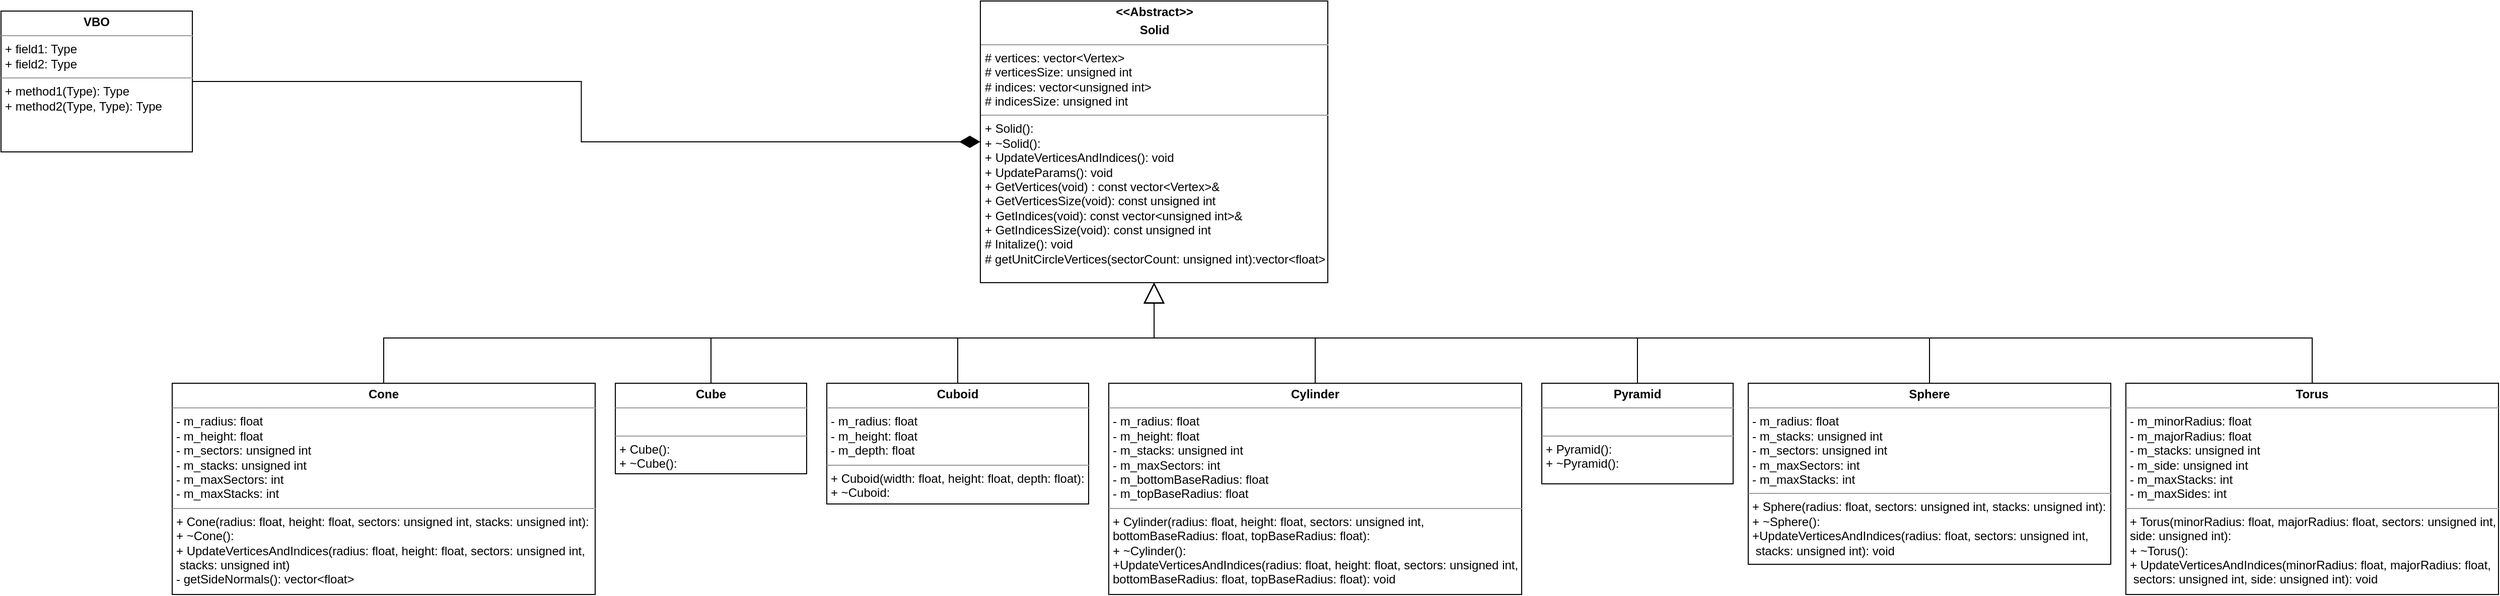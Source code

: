 <mxfile version="24.7.7">
  <diagram name="Page-1" id="c4acf3e9-155e-7222-9cf6-157b1a14988f">
    <mxGraphModel dx="3056" dy="2235" grid="1" gridSize="10" guides="1" tooltips="1" connect="1" arrows="1" fold="1" page="1" pageScale="1" pageWidth="850" pageHeight="1100" background="none" math="0" shadow="0">
      <root>
        <mxCell id="0" />
        <mxCell id="1" parent="0" />
        <mxCell id="TyOxrx3Ak4QjkrmD2tyw-1" value="&lt;p style=&quot;margin:0px;margin-top:4px;text-align:center;&quot;&gt;&lt;b&gt;&amp;lt;&amp;lt;Abstract&amp;gt;&amp;gt;&lt;/b&gt;&lt;/p&gt;&lt;p style=&quot;margin:0px;margin-top:4px;text-align:center;&quot;&gt;&lt;b&gt;Solid&lt;/b&gt;&lt;/p&gt;&lt;hr size=&quot;1&quot;&gt;&lt;p style=&quot;margin:0px;margin-left:4px;&quot;&gt;# vertices: vector&amp;lt;Vertex&amp;gt;&lt;br&gt;# verticesSize: unsigned int&lt;/p&gt;&lt;p style=&quot;margin:0px;margin-left:4px;&quot;&gt;# indices: vector&amp;lt;unsigned int&amp;gt;&lt;/p&gt;&lt;p style=&quot;margin:0px;margin-left:4px;&quot;&gt;# indicesSize: unsigned int&lt;/p&gt;&lt;hr size=&quot;1&quot;&gt;&lt;p style=&quot;margin:0px;margin-left:4px;&quot;&gt;+ Solid():&lt;/p&gt;&lt;p style=&quot;margin:0px;margin-left:4px;&quot;&gt;+ ~Solid():&lt;br&gt;+ UpdateVerticesAndIndices(): void&lt;/p&gt;&lt;p style=&quot;margin:0px;margin-left:4px;&quot;&gt;+ UpdateParams(): void&lt;/p&gt;&lt;p style=&quot;margin:0px;margin-left:4px;&quot;&gt;+ GetVertices(void) : const vector&amp;lt;Vertex&amp;gt;&amp;amp;&lt;/p&gt;&lt;p style=&quot;margin:0px;margin-left:4px;&quot;&gt;+ GetVerticesSize(void): const unsigned int&lt;/p&gt;&lt;p style=&quot;margin:0px;margin-left:4px;&quot;&gt;+ GetIndices(void): const vector&amp;lt;unsigned int&amp;gt;&amp;amp;&lt;/p&gt;&lt;p style=&quot;margin:0px;margin-left:4px;&quot;&gt;+ GetIndicesSize(void): const unsigned int&lt;/p&gt;&lt;p style=&quot;margin:0px;margin-left:4px;&quot;&gt;# Initalize(): void&lt;/p&gt;&lt;p style=&quot;margin:0px;margin-left:4px;&quot;&gt;# getUnitCircleVertices(sectorCount: unsigned int):&lt;span style=&quot;background-color: initial;&quot;&gt;vector&amp;lt;float&amp;gt;&lt;/span&gt;&lt;/p&gt;&lt;p style=&quot;margin:0px;margin-left:4px;&quot;&gt;&lt;br&gt;&lt;/p&gt;" style="verticalAlign=top;align=left;overflow=fill;fontSize=12;fontFamily=Helvetica;html=1;rounded=0;shadow=0;comic=0;labelBackgroundColor=none;strokeWidth=1" vertex="1" parent="1">
          <mxGeometry x="512.5" y="-140" width="345" height="280" as="geometry" />
        </mxCell>
        <mxCell id="TyOxrx3Ak4QjkrmD2tyw-10" style="edgeStyle=orthogonalEdgeStyle;rounded=0;orthogonalLoop=1;jettySize=auto;html=1;exitX=0.5;exitY=0;exitDx=0;exitDy=0;entryX=0.5;entryY=1;entryDx=0;entryDy=0;endArrow=block;endFill=0;endSize=18;" edge="1" parent="1" source="TyOxrx3Ak4QjkrmD2tyw-2" target="TyOxrx3Ak4QjkrmD2tyw-1">
          <mxGeometry relative="1" as="geometry" />
        </mxCell>
        <mxCell id="TyOxrx3Ak4QjkrmD2tyw-2" value="&lt;p style=&quot;margin:0px;margin-top:4px;text-align:center;&quot;&gt;&lt;b&gt;Cone&lt;/b&gt;&lt;/p&gt;&lt;hr size=&quot;1&quot;&gt;&lt;p style=&quot;margin:0px;margin-left:4px;&quot;&gt;- m_radius: float&lt;br&gt;- m_height: float&lt;/p&gt;&lt;p style=&quot;margin:0px;margin-left:4px;&quot;&gt;&lt;span style=&quot;white-space-collapse: collapse;&quot;&gt;- m_sectors:&amp;nbsp;&lt;/span&gt;&lt;span style=&quot;background-color: initial;&quot;&gt;unsigned int&lt;/span&gt;&lt;span style=&quot;background-color: initial;&quot;&gt;&amp;nbsp;&lt;/span&gt;&lt;/p&gt;&lt;p style=&quot;margin:0px;margin-left:4px;&quot;&gt;&lt;span style=&quot;white-space-collapse: collapse;&quot;&gt;- m_stacks:&amp;nbsp;&lt;/span&gt;&lt;span style=&quot;background-color: initial;&quot;&gt;unsigned int&lt;/span&gt;&lt;span style=&quot;background-color: initial;&quot;&gt;&amp;nbsp;&lt;/span&gt;&lt;/p&gt;&lt;p style=&quot;margin:0px;margin-left:4px;&quot;&gt;&lt;span style=&quot;white-space-collapse: collapse;&quot;&gt;- m_maxSectors: int&lt;/span&gt;&lt;/p&gt;&lt;p style=&quot;margin:0px;margin-left:4px;&quot;&gt;&lt;span style=&quot;white-space-collapse: collapse;&quot;&gt;- m_maxStacks: int&lt;/span&gt;&lt;/p&gt;&lt;hr size=&quot;1&quot;&gt;&lt;p style=&quot;margin:0px;margin-left:4px;&quot;&gt;+ Cone(radius: float, height: float, sectors: unsigned int, stacks: unsigned int):&amp;nbsp;&lt;br&gt;+ ~Cone():&lt;/p&gt;&lt;p style=&quot;margin:0px;margin-left:4px;&quot;&gt;+ UpdateVerticesAndIndices(&lt;span style=&quot;background-color: initial;&quot;&gt;radius: float, height: float, sectors: unsigned int,&lt;/span&gt;&lt;/p&gt;&lt;p style=&quot;margin:0px;margin-left:4px;&quot;&gt;&lt;span style=&quot;background-color: initial;&quot;&gt;&amp;nbsp;stacks: unsigned int)&lt;/span&gt;&lt;/p&gt;&lt;p style=&quot;margin:0px;margin-left:4px;&quot;&gt;&lt;span style=&quot;background-color: initial;&quot;&gt;- getSideNormals(): vector&amp;lt;float&amp;gt;&lt;/span&gt;&lt;/p&gt;&lt;p style=&quot;margin:0px;margin-left:4px;&quot;&gt;&lt;br&gt;&lt;/p&gt;" style="verticalAlign=top;align=left;overflow=fill;fontSize=12;fontFamily=Helvetica;html=1;rounded=0;shadow=0;comic=0;labelBackgroundColor=none;strokeWidth=1" vertex="1" parent="1">
          <mxGeometry x="-290" y="240" width="420" height="210" as="geometry" />
        </mxCell>
        <mxCell id="TyOxrx3Ak4QjkrmD2tyw-12" style="edgeStyle=orthogonalEdgeStyle;rounded=0;orthogonalLoop=1;jettySize=auto;html=1;exitX=0.5;exitY=0;exitDx=0;exitDy=0;entryX=0.5;entryY=1;entryDx=0;entryDy=0;endArrow=block;endFill=0;endSize=18;" edge="1" parent="1" source="TyOxrx3Ak4QjkrmD2tyw-3" target="TyOxrx3Ak4QjkrmD2tyw-1">
          <mxGeometry relative="1" as="geometry" />
        </mxCell>
        <mxCell id="TyOxrx3Ak4QjkrmD2tyw-3" value="&lt;p style=&quot;margin:0px;margin-top:4px;text-align:center;&quot;&gt;&lt;b&gt;Cube&lt;/b&gt;&lt;/p&gt;&lt;hr size=&quot;1&quot;&gt;&lt;p style=&quot;margin:0px;margin-left:4px;&quot;&gt;&lt;br&gt;&lt;/p&gt;&lt;hr size=&quot;1&quot;&gt;&lt;p style=&quot;margin:0px;margin-left:4px;&quot;&gt;+ Cube():&amp;nbsp;&lt;br&gt;+ ~Cube():&amp;nbsp;&lt;/p&gt;" style="verticalAlign=top;align=left;overflow=fill;fontSize=12;fontFamily=Helvetica;html=1;rounded=0;shadow=0;comic=0;labelBackgroundColor=none;strokeWidth=1" vertex="1" parent="1">
          <mxGeometry x="150" y="240" width="190" height="90" as="geometry" />
        </mxCell>
        <mxCell id="TyOxrx3Ak4QjkrmD2tyw-13" style="edgeStyle=orthogonalEdgeStyle;rounded=0;orthogonalLoop=1;jettySize=auto;html=1;exitX=0.5;exitY=0;exitDx=0;exitDy=0;entryX=0.5;entryY=1;entryDx=0;entryDy=0;endArrow=block;endFill=0;endSize=18;" edge="1" parent="1" source="TyOxrx3Ak4QjkrmD2tyw-4" target="TyOxrx3Ak4QjkrmD2tyw-1">
          <mxGeometry relative="1" as="geometry" />
        </mxCell>
        <mxCell id="TyOxrx3Ak4QjkrmD2tyw-4" value="&lt;p style=&quot;margin:0px;margin-top:4px;text-align:center;&quot;&gt;&lt;b&gt;Cuboid&lt;/b&gt;&lt;/p&gt;&lt;hr size=&quot;1&quot;&gt;&lt;p style=&quot;margin:0px;margin-left:4px;&quot;&gt;- m_radius: float&lt;br&gt;- m_height: float&lt;/p&gt;&lt;p style=&quot;margin:0px;margin-left:4px;&quot;&gt;- m_depth: float&lt;/p&gt;&lt;hr size=&quot;1&quot;&gt;&lt;p style=&quot;margin:0px;margin-left:4px;&quot;&gt;+ Cuboid(width: float, height: float, depth: float):&lt;br&gt;+ ~Cuboid:&lt;/p&gt;" style="verticalAlign=top;align=left;overflow=fill;fontSize=12;fontFamily=Helvetica;html=1;rounded=0;shadow=0;comic=0;labelBackgroundColor=none;strokeWidth=1" vertex="1" parent="1">
          <mxGeometry x="360" y="240" width="260" height="120" as="geometry" />
        </mxCell>
        <mxCell id="TyOxrx3Ak4QjkrmD2tyw-14" style="edgeStyle=orthogonalEdgeStyle;rounded=0;orthogonalLoop=1;jettySize=auto;html=1;exitX=0.5;exitY=0;exitDx=0;exitDy=0;entryX=0.5;entryY=1;entryDx=0;entryDy=0;endArrow=block;endFill=0;endSize=18;" edge="1" parent="1" source="TyOxrx3Ak4QjkrmD2tyw-5" target="TyOxrx3Ak4QjkrmD2tyw-1">
          <mxGeometry relative="1" as="geometry" />
        </mxCell>
        <mxCell id="TyOxrx3Ak4QjkrmD2tyw-5" value="&lt;p style=&quot;margin:0px;margin-top:4px;text-align:center;&quot;&gt;&lt;b&gt;Cylinder&lt;/b&gt;&lt;/p&gt;&lt;hr size=&quot;1&quot;&gt;&lt;p style=&quot;margin: 0px 0px 0px 4px;&quot;&gt;- m_radius: float&lt;br&gt;- m_height: float&lt;/p&gt;&lt;div&gt;&lt;p style=&quot;margin: 0px 0px 0px 4px;&quot;&gt;- m_stacks:&amp;nbsp;&lt;span style=&quot;background-color: initial;&quot;&gt;unsigned int&lt;/span&gt;&lt;span style=&quot;background-color: initial;&quot;&gt;&amp;nbsp;&lt;/span&gt;&lt;/p&gt;&lt;p style=&quot;margin: 0px 0px 0px 4px;&quot;&gt;- m_maxSectors: int&lt;/p&gt;&lt;p style=&quot;margin: 0px 0px 0px 4px;&quot;&gt;&lt;span style=&quot;white-space-collapse: collapse;&quot;&gt;- m_bottomBaseRadius: float&lt;/span&gt;&lt;/p&gt;&lt;p style=&quot;margin: 0px 0px 0px 4px;&quot;&gt;&lt;span style=&quot;white-space-collapse: collapse;&quot;&gt;- m_topBaseRadius: float&lt;/span&gt;&lt;/p&gt;&lt;/div&gt;&lt;hr size=&quot;1&quot;&gt;&lt;p style=&quot;margin:0px;margin-left:4px;&quot;&gt;+ Cylinder(radius: float, height: float, sectors: unsigned int,&lt;/p&gt;&lt;p style=&quot;margin:0px;margin-left:4px;&quot;&gt;bottomBaseRadius: float, topBaseRadius: float):&amp;nbsp;&lt;br&gt;+ ~Cylinder():&lt;/p&gt;&lt;p style=&quot;margin:0px;margin-left:4px;&quot;&gt;+UpdateVerticesAndIndices(&lt;span style=&quot;background-color: initial;&quot;&gt;radius: float, height: float, sectors: unsigned int,&amp;nbsp;&lt;/span&gt;&lt;/p&gt;&lt;p style=&quot;margin:0px;margin-left:4px;&quot;&gt;&lt;span style=&quot;background-color: initial;&quot;&gt;bottomBaseRadius: float, topBaseRadius: float): void&lt;/span&gt;&lt;/p&gt;" style="verticalAlign=top;align=left;overflow=fill;fontSize=12;fontFamily=Helvetica;html=1;rounded=0;shadow=0;comic=0;labelBackgroundColor=none;strokeWidth=1" vertex="1" parent="1">
          <mxGeometry x="640" y="240" width="410" height="210" as="geometry" />
        </mxCell>
        <mxCell id="TyOxrx3Ak4QjkrmD2tyw-15" style="edgeStyle=orthogonalEdgeStyle;rounded=0;orthogonalLoop=1;jettySize=auto;html=1;exitX=0.5;exitY=0;exitDx=0;exitDy=0;entryX=0.5;entryY=1;entryDx=0;entryDy=0;endArrow=block;endFill=0;endSize=18;" edge="1" parent="1" source="TyOxrx3Ak4QjkrmD2tyw-6" target="TyOxrx3Ak4QjkrmD2tyw-1">
          <mxGeometry relative="1" as="geometry">
            <mxPoint x="830" y="170" as="targetPoint" />
          </mxGeometry>
        </mxCell>
        <mxCell id="TyOxrx3Ak4QjkrmD2tyw-6" value="&lt;p style=&quot;margin:0px;margin-top:4px;text-align:center;&quot;&gt;&lt;b&gt;Pyramid&lt;/b&gt;&lt;/p&gt;&lt;hr size=&quot;1&quot;&gt;&lt;p style=&quot;margin:0px;margin-left:4px;&quot;&gt;&lt;br&gt;&lt;/p&gt;&lt;hr size=&quot;1&quot;&gt;&lt;p style=&quot;margin:0px;margin-left:4px;&quot;&gt;+ Pyramid():&amp;nbsp;&lt;br&gt;+ ~Pyramid():&lt;/p&gt;" style="verticalAlign=top;align=left;overflow=fill;fontSize=12;fontFamily=Helvetica;html=1;rounded=0;shadow=0;comic=0;labelBackgroundColor=none;strokeWidth=1" vertex="1" parent="1">
          <mxGeometry x="1070" y="240" width="190" height="100" as="geometry" />
        </mxCell>
        <mxCell id="TyOxrx3Ak4QjkrmD2tyw-16" style="edgeStyle=orthogonalEdgeStyle;rounded=0;orthogonalLoop=1;jettySize=auto;html=1;exitX=0.5;exitY=0;exitDx=0;exitDy=0;entryX=0.5;entryY=1;entryDx=0;entryDy=0;endArrow=block;endFill=0;endSize=18;" edge="1" parent="1" source="TyOxrx3Ak4QjkrmD2tyw-7" target="TyOxrx3Ak4QjkrmD2tyw-1">
          <mxGeometry relative="1" as="geometry" />
        </mxCell>
        <mxCell id="TyOxrx3Ak4QjkrmD2tyw-7" value="&lt;p style=&quot;margin:0px;margin-top:4px;text-align:center;&quot;&gt;&lt;b&gt;Sphere&lt;/b&gt;&lt;/p&gt;&lt;hr size=&quot;1&quot;&gt;&lt;p style=&quot;margin:0px;margin-left:4px;&quot;&gt;&lt;span style=&quot;background-color: initial;&quot;&gt;- m_radius: float&lt;/span&gt;&lt;/p&gt;&lt;p style=&quot;margin:0px;margin-left:4px;&quot;&gt;- m_stacks:&amp;nbsp;&lt;span style=&quot;background-color: initial;&quot;&gt;unsigned int&lt;/span&gt;&lt;span style=&quot;background-color: initial;&quot;&gt;&amp;nbsp;&lt;/span&gt;&lt;br&gt;&lt;/p&gt;&lt;p style=&quot;margin:0px;margin-left:4px;&quot;&gt;- m_sectors:&amp;nbsp;&lt;span style=&quot;background-color: initial;&quot;&gt;unsigned int&lt;/span&gt;&lt;span style=&quot;background-color: initial;&quot;&gt;&amp;nbsp;&lt;/span&gt;&lt;span style=&quot;background-color: initial;&quot;&gt;&lt;br&gt;&lt;/span&gt;&lt;/p&gt;&lt;p style=&quot;margin: 0px 0px 0px 4px;&quot;&gt;- m_maxSectors: int&lt;/p&gt;&lt;p style=&quot;margin: 0px 0px 0px 4px;&quot;&gt;- m_maxStacks: int&lt;/p&gt;&lt;hr size=&quot;1&quot;&gt;&lt;p style=&quot;margin:0px;margin-left:4px;&quot;&gt;+ Sphere(radius: float, sectors: unsigned int, stacks: unsigned int):&amp;nbsp;&lt;br&gt;+ ~Sphere():&lt;/p&gt;&lt;p style=&quot;margin: 0px 0px 0px 4px;&quot;&gt;+UpdateVerticesAndIndices(&lt;span style=&quot;background-color: initial;&quot;&gt;radius: float, sectors: unsigned int,&lt;/span&gt;&lt;/p&gt;&lt;p style=&quot;margin: 0px 0px 0px 4px;&quot;&gt;&lt;span style=&quot;background-color: initial;&quot;&gt;&amp;nbsp;stacks: unsigned int&lt;/span&gt;&lt;span style=&quot;background-color: initial;&quot;&gt;): void&lt;/span&gt;&lt;/p&gt;" style="verticalAlign=top;align=left;overflow=fill;fontSize=12;fontFamily=Helvetica;html=1;rounded=0;shadow=0;comic=0;labelBackgroundColor=none;strokeWidth=1" vertex="1" parent="1">
          <mxGeometry x="1275" y="240" width="360" height="180" as="geometry" />
        </mxCell>
        <mxCell id="TyOxrx3Ak4QjkrmD2tyw-17" style="edgeStyle=orthogonalEdgeStyle;rounded=0;orthogonalLoop=1;jettySize=auto;html=1;exitX=0.5;exitY=0;exitDx=0;exitDy=0;entryX=0.5;entryY=1;entryDx=0;entryDy=0;endArrow=block;endFill=0;endSize=18;" edge="1" parent="1" source="TyOxrx3Ak4QjkrmD2tyw-8" target="TyOxrx3Ak4QjkrmD2tyw-1">
          <mxGeometry relative="1" as="geometry" />
        </mxCell>
        <mxCell id="TyOxrx3Ak4QjkrmD2tyw-8" value="&lt;p style=&quot;margin:0px;margin-top:4px;text-align:center;&quot;&gt;&lt;b&gt;Torus&lt;/b&gt;&lt;/p&gt;&lt;hr size=&quot;1&quot;&gt;&lt;p style=&quot;margin:0px;margin-left:4px;&quot;&gt;- m_minorRadius: float&lt;br&gt;- m_majorRadius: float&lt;br&gt;&lt;/p&gt;&lt;p style=&quot;margin: 0px 0px 0px 4px;&quot;&gt;- m_stacks:&amp;nbsp;&lt;span style=&quot;background-color: initial;&quot;&gt;unsigned int&lt;/span&gt;&lt;span style=&quot;background-color: initial;&quot;&gt;&amp;nbsp;&lt;/span&gt;&lt;br&gt;&lt;/p&gt;&lt;p style=&quot;margin: 0px 0px 0px 4px;&quot;&gt;- m_side:&amp;nbsp;&lt;span style=&quot;background-color: initial;&quot;&gt;unsigned int&lt;/span&gt;&lt;span style=&quot;background-color: initial;&quot;&gt;&amp;nbsp;&lt;/span&gt;&lt;span style=&quot;background-color: initial;&quot;&gt;&lt;br&gt;&lt;/span&gt;&lt;/p&gt;&lt;p style=&quot;margin: 0px 0px 0px 4px;&quot;&gt;- m_maxStacks: int&lt;/p&gt;&lt;p style=&quot;margin: 0px 0px 0px 4px;&quot;&gt;- m_maxSides: int&lt;/p&gt;&lt;hr size=&quot;1&quot;&gt;&lt;p style=&quot;margin:0px;margin-left:4px;&quot;&gt;+ Torus(minorRadius: float, majorRadius: float, sectors: unsigned int,&amp;nbsp;&lt;/p&gt;&lt;p style=&quot;margin:0px;margin-left:4px;&quot;&gt;side: unsigned int):&amp;nbsp;&lt;br&gt;+ ~Torus():&lt;/p&gt;&lt;p style=&quot;margin:0px;margin-left:4px;&quot;&gt;+ UpdateVerticesAndIndices(&lt;span style=&quot;background-color: initial;&quot;&gt;minorRadius: float, majorRadius: float,&lt;/span&gt;&lt;/p&gt;&lt;p style=&quot;margin:0px;margin-left:4px;&quot;&gt;&lt;span style=&quot;background-color: initial;&quot;&gt;&amp;nbsp;sectors: unsigned int, side: unsigned int): void&lt;/span&gt;&lt;/p&gt;" style="verticalAlign=top;align=left;overflow=fill;fontSize=12;fontFamily=Helvetica;html=1;rounded=0;shadow=0;comic=0;labelBackgroundColor=none;strokeWidth=1" vertex="1" parent="1">
          <mxGeometry x="1650" y="240" width="370" height="210" as="geometry" />
        </mxCell>
        <mxCell id="TyOxrx3Ak4QjkrmD2tyw-21" style="edgeStyle=orthogonalEdgeStyle;rounded=0;orthogonalLoop=1;jettySize=auto;html=1;exitX=1;exitY=0.5;exitDx=0;exitDy=0;entryX=0;entryY=0.5;entryDx=0;entryDy=0;endArrow=diamondThin;endFill=1;endSize=18;" edge="1" parent="1" source="TyOxrx3Ak4QjkrmD2tyw-20" target="TyOxrx3Ak4QjkrmD2tyw-1">
          <mxGeometry relative="1" as="geometry" />
        </mxCell>
        <mxCell id="TyOxrx3Ak4QjkrmD2tyw-20" value="&lt;p style=&quot;margin:0px;margin-top:4px;text-align:center;&quot;&gt;&lt;b&gt;VBO&lt;/b&gt;&lt;/p&gt;&lt;hr size=&quot;1&quot;&gt;&lt;p style=&quot;margin:0px;margin-left:4px;&quot;&gt;+ field1: Type&lt;br&gt;+ field2: Type&lt;/p&gt;&lt;hr size=&quot;1&quot;&gt;&lt;p style=&quot;margin:0px;margin-left:4px;&quot;&gt;+ method1(Type): Type&lt;br&gt;+ method2(Type, Type): Type&lt;/p&gt;" style="verticalAlign=top;align=left;overflow=fill;fontSize=12;fontFamily=Helvetica;html=1;rounded=0;shadow=0;comic=0;labelBackgroundColor=none;strokeWidth=1" vertex="1" parent="1">
          <mxGeometry x="-460" y="-130" width="190" height="140" as="geometry" />
        </mxCell>
      </root>
    </mxGraphModel>
  </diagram>
</mxfile>
